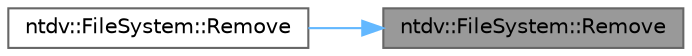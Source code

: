 digraph "ntdv::FileSystem::Remove"
{
 // LATEX_PDF_SIZE
  bgcolor="transparent";
  edge [fontname=Helvetica,fontsize=10,labelfontname=Helvetica,labelfontsize=10];
  node [fontname=Helvetica,fontsize=10,shape=box,height=0.2,width=0.4];
  rankdir="RL";
  Node1 [id="Node000001",label="ntdv::FileSystem::Remove",height=0.2,width=0.4,color="gray40", fillcolor="grey60", style="filled", fontcolor="black",tooltip=" "];
  Node1 -> Node2 [id="edge1_Node000001_Node000002",dir="back",color="steelblue1",style="solid",tooltip=" "];
  Node2 [id="Node000002",label="ntdv::FileSystem::Remove",height=0.2,width=0.4,color="grey40", fillcolor="white", style="filled",URL="$classntdv_1_1_file_system.html#a4e0290cb20430b79c8a53b3163f4e72b",tooltip=" "];
}

